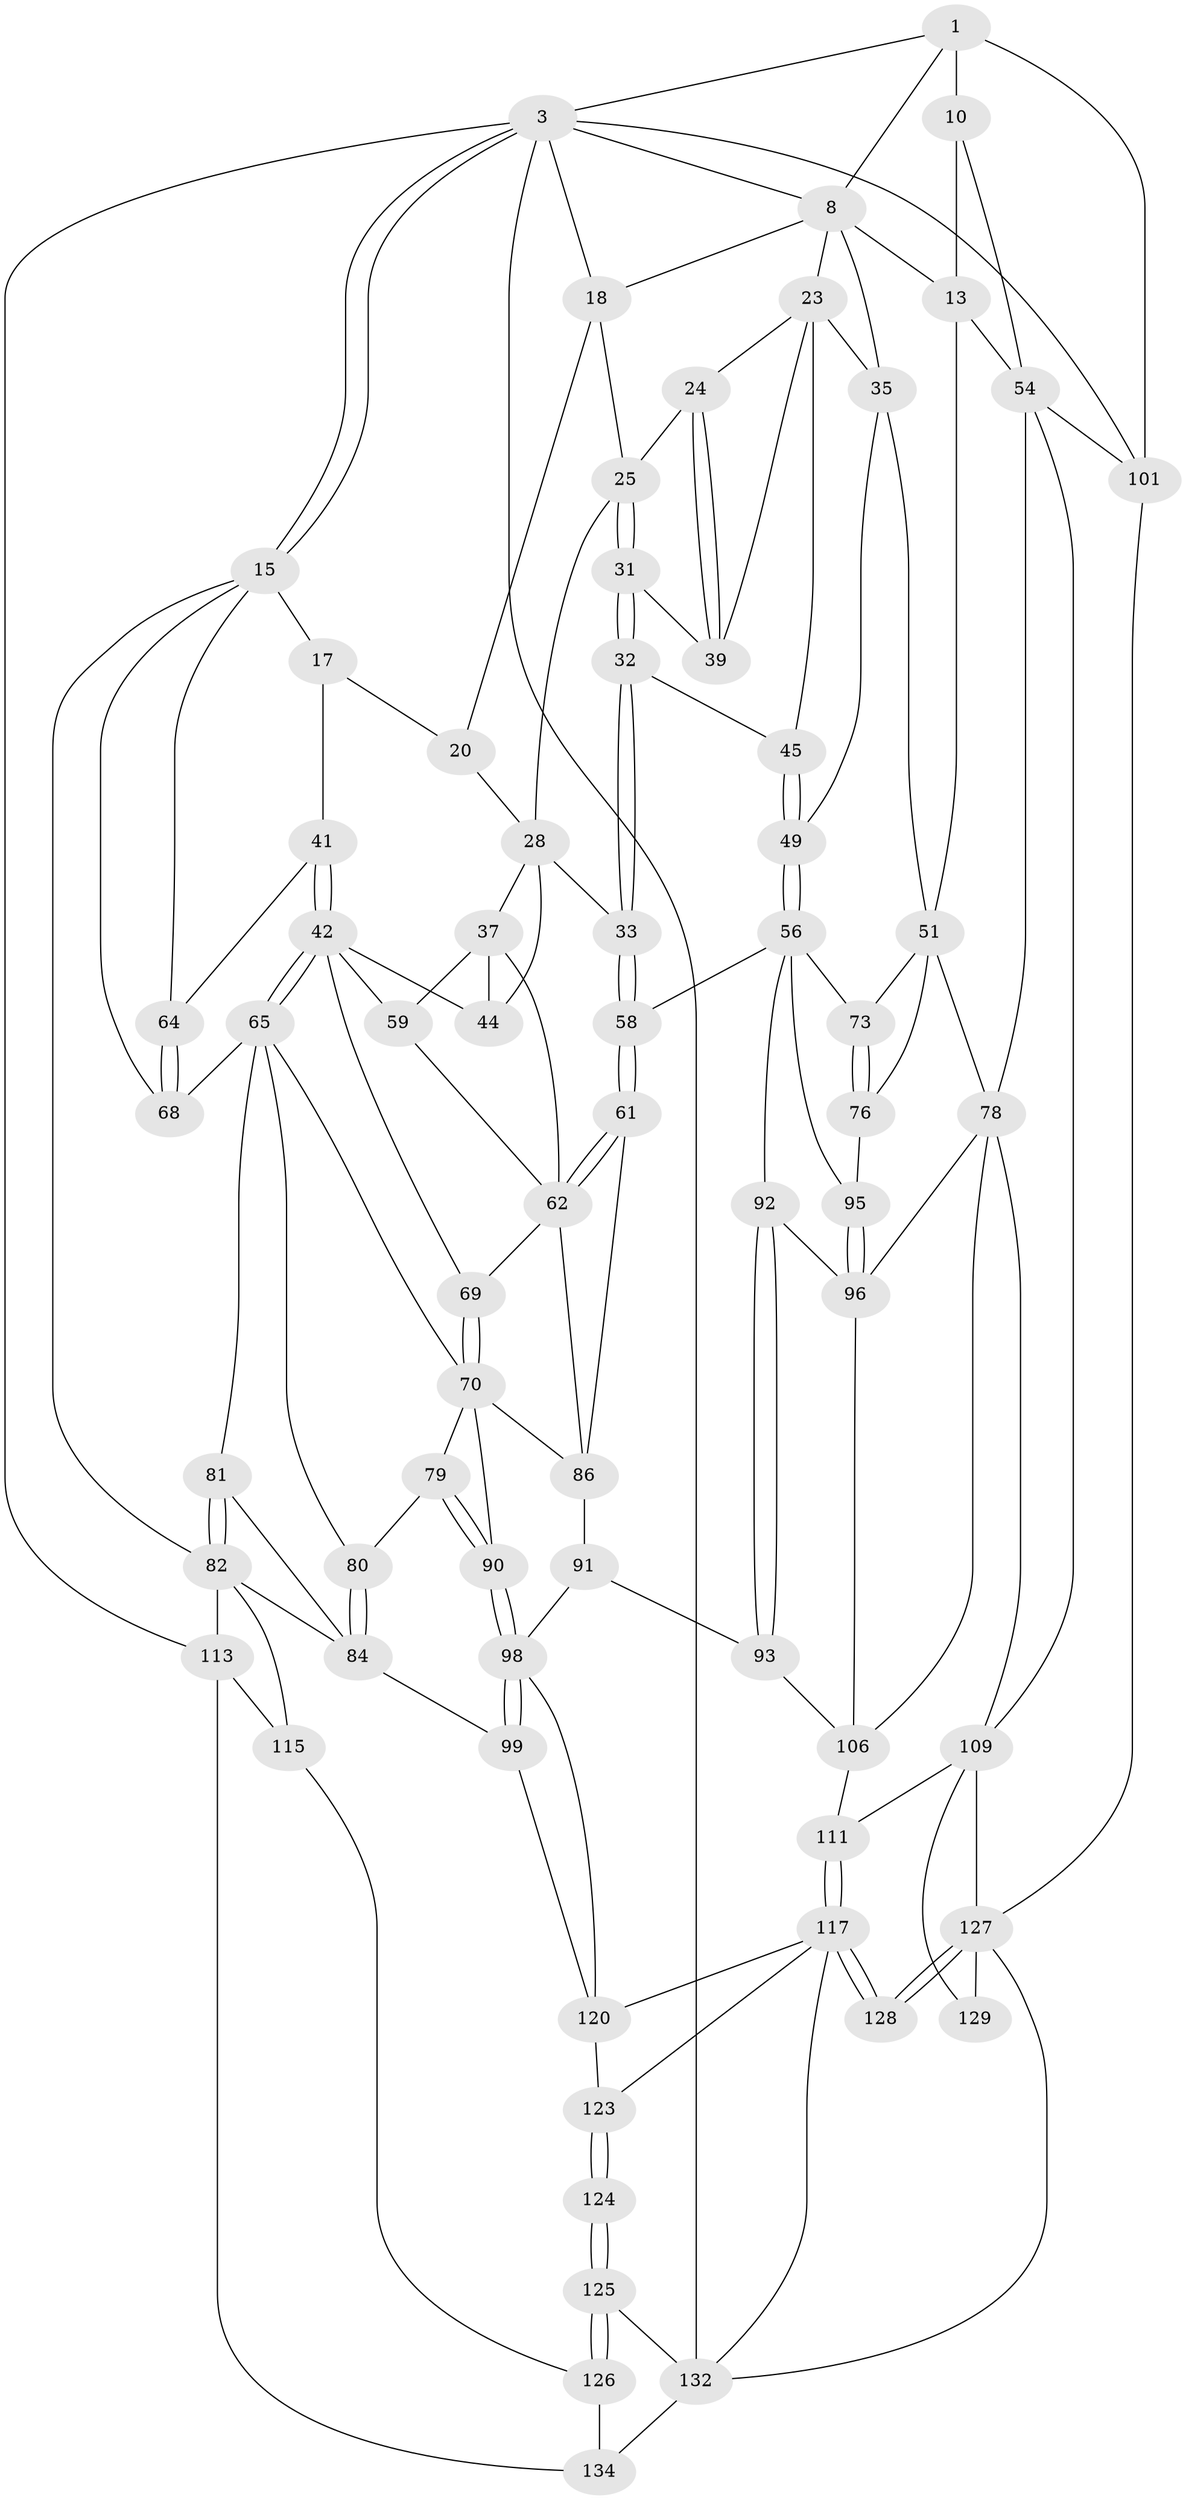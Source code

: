 // original degree distribution, {3: 0.02142857142857143, 6: 0.21428571428571427, 4: 0.21428571428571427, 5: 0.55}
// Generated by graph-tools (version 1.1) at 2025/28/03/15/25 16:28:05]
// undirected, 70 vertices, 158 edges
graph export_dot {
graph [start="1"]
  node [color=gray90,style=filled];
  1 [pos="+0.7601155102159289+0",super="+2+7"];
  3 [pos="+0+0",super="+114+4"];
  8 [pos="+0.7914284532654131+0.18593294577835592",super="+14+9"];
  10 [pos="+0.8762841764326932+0.06708510177477546",super="+12"];
  13 [pos="+0.8968462607395585+0.22963402489864984",super="+50"];
  15 [pos="+0+0.17196500329000416",super="+16+72"];
  17 [pos="+0.1087104617879732+0.045909765697487226",super="+21"];
  18 [pos="+0.35786739038056625+0",super="+19"];
  20 [pos="+0.15835974927437416+0.230981669128074"];
  23 [pos="+0.5981793366032095+0.18489482907919147",super="+36"];
  24 [pos="+0.5848772924148721+0.18781290858611877"];
  25 [pos="+0.4949934454489233+0.19151843889416714",super="+26"];
  28 [pos="+0.3545698862960471+0.18300338117035111",super="+29+30"];
  31 [pos="+0.48548895503002537+0.28324215885346754"];
  32 [pos="+0.48145513288603026+0.29107149747160793"];
  33 [pos="+0.451434042121165+0.3127491210288387"];
  35 [pos="+0.7174081104907981+0.34182640984231444",super="+48"];
  37 [pos="+0.42705286404216225+0.31171810512979253",super="+46"];
  39 [pos="+0.5302804465761701+0.267874835826714"];
  41 [pos="+0.13066456123803386+0.2578528779261935"];
  42 [pos="+0.13507623441947975+0.2648931535514691",super="+43"];
  44 [pos="+0.29644310540583874+0.29126470860341297"];
  45 [pos="+0.5676008778033517+0.3231496364209094"];
  49 [pos="+0.5837072279372556+0.446662005918412"];
  51 [pos="+0.8205097194015608+0.3949091741803012",super="+75+52"];
  54 [pos="+1+0.6063736636203839",super="+102+55"];
  56 [pos="+0.5786506881570211+0.45554742975710333",super="+74+57"];
  58 [pos="+0.5566132532272101+0.4571878347658144"];
  59 [pos="+0.334651451714133+0.39231078761883564"];
  61 [pos="+0.4936435869731966+0.46553289262065933"];
  62 [pos="+0.479658994181768+0.4601876676229447",super="+85+63"];
  64 [pos="+0.12728312086118912+0.25764497153923055"];
  65 [pos="+0.13739909954664803+0.36101320266106635",super="+66"];
  68 [pos="+0+0.40529297494054917"];
  69 [pos="+0.29670435177528737+0.4465706143913607"];
  70 [pos="+0.2636694893937182+0.46472272293780337",super="+71+88"];
  73 [pos="+0.750211672579794+0.4419261334020575"];
  76 [pos="+0.7754160972466534+0.5101041588610911"];
  78 [pos="+0.8236311400933135+0.5319126139611984",super="+103"];
  79 [pos="+0.22789157501236748+0.4985932416192638"];
  80 [pos="+0.17073617038666034+0.5104998905646008"];
  81 [pos="+0.04989118881484083+0.5224389348904297"];
  82 [pos="+0.03675372734763181+0.5320352971352109",super="+105+83"];
  84 [pos="+0.13374149313984565+0.5467364263328607",super="+100"];
  86 [pos="+0.3538937095246867+0.5040625119143619",super="+89+87"];
  90 [pos="+0.23940381639919384+0.6093389715047192"];
  91 [pos="+0.4057453304229998+0.6386195731625111",super="+94"];
  92 [pos="+0.5716902206336659+0.4864888640572138"];
  93 [pos="+0.5497577565427457+0.627819044491553"];
  95 [pos="+0.7209888811427557+0.5163170705713536"];
  96 [pos="+0.6992502095841394+0.5845516109378546",super="+97"];
  98 [pos="+0.2063544770128903+0.6645390691571897",super="+112"];
  99 [pos="+0.15222273731590732+0.713935986264943"];
  101 [pos="+1+1"];
  106 [pos="+0.6158766235837732+0.6786629715927747",super="+107"];
  109 [pos="+0.7750198962637034+0.7256085078271667",super="+110+121"];
  111 [pos="+0.656683709544536+0.7499400764329032"];
  113 [pos="+0+0.8027676272614168",super="+116"];
  115 [pos="+0.04267419335257836+0.751112574377195"];
  117 [pos="+0.6283564363545311+0.7812873249258803",super="+118"];
  120 [pos="+0.4193329988469929+0.700734037856745",super="+122"];
  123 [pos="+0.2794806017796934+0.8419887327389989",super="+131"];
  124 [pos="+0.27920452449430877+0.9365742689154826"];
  125 [pos="+0.2755879251374704+0.9833150591189265"];
  126 [pos="+0.14467578802607758+0.9072047561931995"];
  127 [pos="+0.7628233158389514+0.8231546073471835",super="+130"];
  128 [pos="+0.687208407963949+0.9363976366005192"];
  129 [pos="+0.9398336028239971+0.8515670284059565"];
  132 [pos="+0.5137756609241854+1",super="+133"];
  134 [pos="+0.05368839509585826+0.955550910006185"];
  1 -- 3;
  1 -- 101;
  1 -- 10 [weight=3];
  1 -- 8;
  3 -- 15;
  3 -- 15;
  3 -- 113;
  3 -- 101;
  3 -- 8;
  3 -- 18;
  3 -- 132;
  8 -- 35;
  8 -- 13;
  8 -- 18;
  8 -- 23;
  10 -- 13;
  10 -- 54;
  13 -- 51;
  13 -- 54;
  15 -- 64;
  15 -- 17;
  15 -- 68;
  15 -- 82;
  17 -- 20;
  17 -- 41;
  18 -- 20;
  18 -- 25;
  20 -- 28;
  23 -- 24;
  23 -- 39;
  23 -- 35;
  23 -- 45;
  24 -- 25;
  24 -- 39;
  24 -- 39;
  25 -- 31;
  25 -- 31;
  25 -- 28 [weight=2];
  28 -- 37 [weight=2];
  28 -- 44;
  28 -- 33;
  31 -- 32;
  31 -- 32;
  31 -- 39;
  32 -- 33;
  32 -- 33;
  32 -- 45;
  33 -- 58;
  33 -- 58;
  35 -- 49;
  35 -- 51;
  37 -- 59;
  37 -- 44;
  37 -- 62;
  41 -- 42;
  41 -- 42;
  41 -- 64;
  42 -- 65;
  42 -- 65;
  42 -- 59;
  42 -- 44;
  42 -- 69;
  45 -- 49;
  45 -- 49;
  49 -- 56;
  49 -- 56;
  51 -- 76;
  51 -- 78;
  51 -- 73;
  54 -- 101;
  54 -- 109;
  54 -- 78 [weight=2];
  56 -- 73;
  56 -- 95;
  56 -- 58;
  56 -- 92;
  58 -- 61;
  58 -- 61;
  59 -- 62;
  61 -- 62;
  61 -- 62;
  61 -- 86;
  62 -- 86;
  62 -- 69;
  64 -- 68;
  64 -- 68;
  65 -- 70;
  65 -- 80;
  65 -- 68;
  65 -- 81;
  69 -- 70;
  69 -- 70;
  70 -- 79;
  70 -- 86;
  70 -- 90;
  73 -- 76;
  73 -- 76;
  76 -- 95;
  78 -- 96;
  78 -- 106;
  78 -- 109;
  79 -- 80;
  79 -- 90;
  79 -- 90;
  80 -- 84;
  80 -- 84;
  81 -- 82;
  81 -- 82;
  81 -- 84;
  82 -- 115;
  82 -- 84;
  82 -- 113;
  84 -- 99;
  86 -- 91 [weight=2];
  90 -- 98;
  90 -- 98;
  91 -- 98;
  91 -- 93;
  92 -- 93;
  92 -- 93;
  92 -- 96;
  93 -- 106;
  95 -- 96;
  95 -- 96;
  96 -- 106;
  98 -- 99;
  98 -- 99;
  98 -- 120;
  99 -- 120;
  101 -- 127;
  106 -- 111;
  109 -- 111;
  109 -- 127;
  109 -- 129;
  111 -- 117;
  111 -- 117;
  113 -- 115;
  113 -- 134;
  115 -- 126;
  117 -- 128;
  117 -- 128;
  117 -- 120;
  117 -- 123;
  117 -- 132;
  120 -- 123;
  123 -- 124 [weight=2];
  123 -- 124;
  124 -- 125;
  124 -- 125;
  125 -- 126;
  125 -- 126;
  125 -- 132;
  126 -- 134;
  127 -- 128 [weight=2];
  127 -- 128;
  127 -- 129 [weight=2];
  127 -- 132;
  132 -- 134;
}
